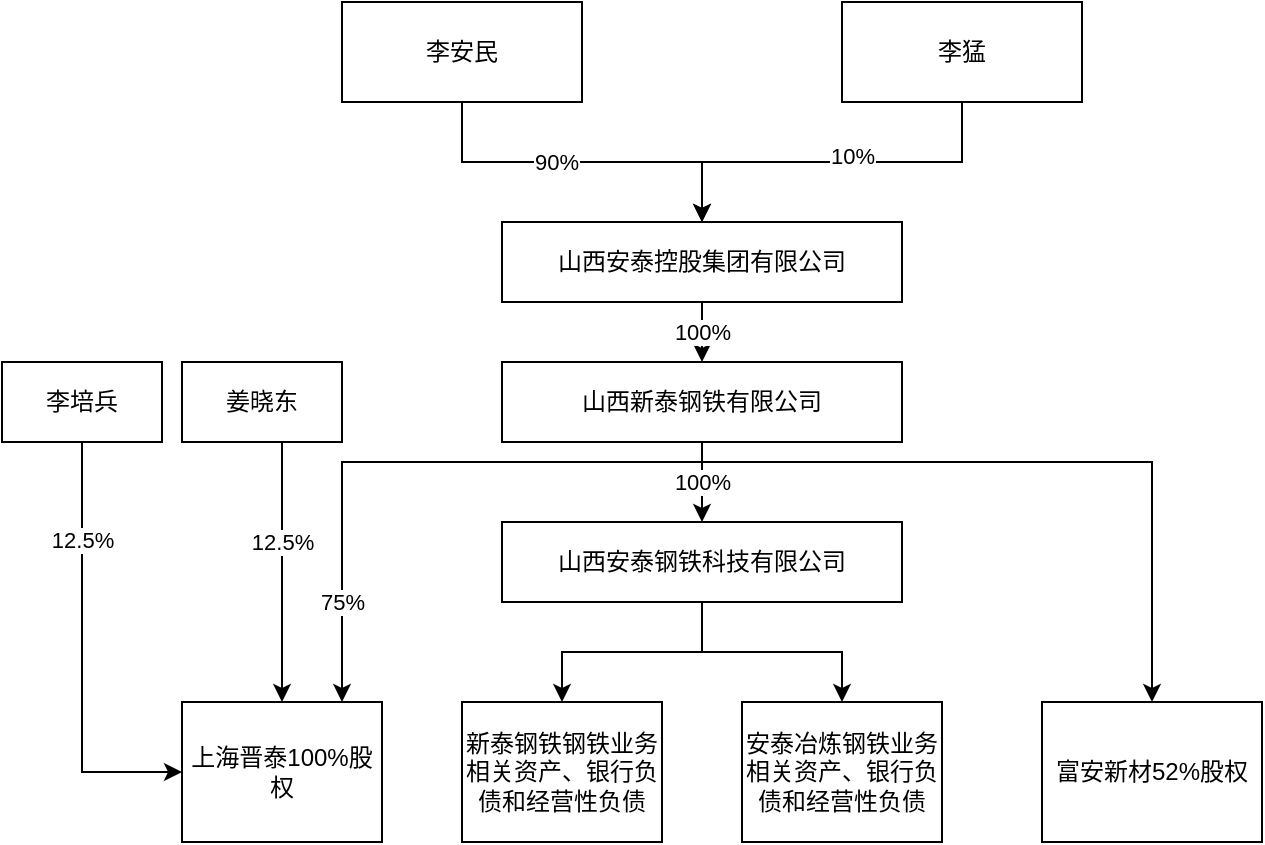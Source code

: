 <mxfile version="14.8.5" type="github">
  <diagram id="V-6m_NwFq4gXoD0rBfcP" name="第 1 页">
    <mxGraphModel dx="782" dy="482" grid="1" gridSize="10" guides="1" tooltips="1" connect="1" arrows="1" fold="1" page="1" pageScale="1" pageWidth="827" pageHeight="1169" math="0" shadow="0">
      <root>
        <mxCell id="0" />
        <mxCell id="1" parent="0" />
        <mxCell id="fyVdFYr6qyUAHVgFFjLC-9" style="edgeStyle=orthogonalEdgeStyle;rounded=0;orthogonalLoop=1;jettySize=auto;html=1;" parent="1" source="fyVdFYr6qyUAHVgFFjLC-1" target="fyVdFYr6qyUAHVgFFjLC-3" edge="1">
          <mxGeometry relative="1" as="geometry">
            <Array as="points">
              <mxPoint x="250" y="120" />
              <mxPoint x="370" y="120" />
            </Array>
          </mxGeometry>
        </mxCell>
        <mxCell id="fyVdFYr6qyUAHVgFFjLC-16" value="90%" style="edgeLabel;html=1;align=center;verticalAlign=middle;resizable=0;points=[];" parent="fyVdFYr6qyUAHVgFFjLC-9" vertex="1" connectable="0">
          <mxGeometry x="-0.316" relative="1" as="geometry">
            <mxPoint x="15" as="offset" />
          </mxGeometry>
        </mxCell>
        <mxCell id="fyVdFYr6qyUAHVgFFjLC-1" value="李安民" style="rounded=0;whiteSpace=wrap;html=1;" parent="1" vertex="1">
          <mxGeometry x="190" y="40" width="120" height="50" as="geometry" />
        </mxCell>
        <mxCell id="fyVdFYr6qyUAHVgFFjLC-10" style="edgeStyle=orthogonalEdgeStyle;rounded=0;orthogonalLoop=1;jettySize=auto;html=1;entryX=0.5;entryY=0;entryDx=0;entryDy=0;" parent="1" source="fyVdFYr6qyUAHVgFFjLC-2" target="fyVdFYr6qyUAHVgFFjLC-3" edge="1">
          <mxGeometry relative="1" as="geometry">
            <Array as="points">
              <mxPoint x="500" y="120" />
              <mxPoint x="370" y="120" />
            </Array>
          </mxGeometry>
        </mxCell>
        <mxCell id="fyVdFYr6qyUAHVgFFjLC-17" value="10%" style="edgeLabel;html=1;align=center;verticalAlign=middle;resizable=0;points=[];" parent="fyVdFYr6qyUAHVgFFjLC-10" vertex="1" connectable="0">
          <mxGeometry x="0.01" y="-3" relative="1" as="geometry">
            <mxPoint x="11" as="offset" />
          </mxGeometry>
        </mxCell>
        <mxCell id="fyVdFYr6qyUAHVgFFjLC-2" value="李猛" style="rounded=0;whiteSpace=wrap;html=1;" parent="1" vertex="1">
          <mxGeometry x="440" y="40" width="120" height="50" as="geometry" />
        </mxCell>
        <mxCell id="sO1tLJxpwsdW4ACIzt9C-2" value="100%" style="edgeStyle=orthogonalEdgeStyle;rounded=0;orthogonalLoop=1;jettySize=auto;html=1;" parent="1" source="fyVdFYr6qyUAHVgFFjLC-3" target="sO1tLJxpwsdW4ACIzt9C-1" edge="1">
          <mxGeometry relative="1" as="geometry" />
        </mxCell>
        <mxCell id="fyVdFYr6qyUAHVgFFjLC-3" value="山西安泰控股集团有限公司" style="rounded=0;whiteSpace=wrap;html=1;" parent="1" vertex="1">
          <mxGeometry x="270" y="150" width="200" height="40" as="geometry" />
        </mxCell>
        <mxCell id="ZOFl13IyWraW6XElIylR-2" style="edgeStyle=orthogonalEdgeStyle;rounded=0;orthogonalLoop=1;jettySize=auto;html=1;entryX=0.5;entryY=0;entryDx=0;entryDy=0;" parent="1" source="fyVdFYr6qyUAHVgFFjLC-4" target="fyVdFYr6qyUAHVgFFjLC-7" edge="1">
          <mxGeometry relative="1" as="geometry" />
        </mxCell>
        <mxCell id="1AelOA58KQmOz5EdAIKz-3" style="edgeStyle=orthogonalEdgeStyle;rounded=0;orthogonalLoop=1;jettySize=auto;html=1;" edge="1" parent="1" source="fyVdFYr6qyUAHVgFFjLC-4" target="fyVdFYr6qyUAHVgFFjLC-5">
          <mxGeometry relative="1" as="geometry" />
        </mxCell>
        <mxCell id="fyVdFYr6qyUAHVgFFjLC-4" value="山西安泰钢铁科技有限公司" style="rounded=0;whiteSpace=wrap;html=1;" parent="1" vertex="1">
          <mxGeometry x="270" y="300" width="200" height="40" as="geometry" />
        </mxCell>
        <mxCell id="fyVdFYr6qyUAHVgFFjLC-5" value="新泰钢铁钢铁业务相关资产、银行负债和经营性负债" style="rounded=0;whiteSpace=wrap;html=1;" parent="1" vertex="1">
          <mxGeometry x="250" y="390" width="100" height="70" as="geometry" />
        </mxCell>
        <mxCell id="fyVdFYr6qyUAHVgFFjLC-7" value="安泰冶炼钢铁业务相关资产、银行负债和经营性负债" style="rounded=0;whiteSpace=wrap;html=1;" parent="1" vertex="1">
          <mxGeometry x="390" y="390" width="100" height="70" as="geometry" />
        </mxCell>
        <mxCell id="fyVdFYr6qyUAHVgFFjLC-8" value="富安新材52%股权" style="rounded=0;whiteSpace=wrap;html=1;" parent="1" vertex="1">
          <mxGeometry x="540" y="390" width="110" height="70" as="geometry" />
        </mxCell>
        <mxCell id="sO1tLJxpwsdW4ACIzt9C-3" value="100%" style="edgeStyle=orthogonalEdgeStyle;rounded=0;orthogonalLoop=1;jettySize=auto;html=1;" parent="1" source="sO1tLJxpwsdW4ACIzt9C-1" target="fyVdFYr6qyUAHVgFFjLC-4" edge="1">
          <mxGeometry relative="1" as="geometry" />
        </mxCell>
        <mxCell id="1AelOA58KQmOz5EdAIKz-1" style="edgeStyle=orthogonalEdgeStyle;rounded=0;orthogonalLoop=1;jettySize=auto;html=1;entryX=0.5;entryY=0;entryDx=0;entryDy=0;" edge="1" parent="1" source="sO1tLJxpwsdW4ACIzt9C-1" target="fyVdFYr6qyUAHVgFFjLC-8">
          <mxGeometry relative="1" as="geometry">
            <Array as="points">
              <mxPoint x="370" y="270" />
              <mxPoint x="595" y="270" />
            </Array>
          </mxGeometry>
        </mxCell>
        <mxCell id="1AelOA58KQmOz5EdAIKz-2" style="edgeStyle=orthogonalEdgeStyle;rounded=0;orthogonalLoop=1;jettySize=auto;html=1;" edge="1" parent="1" source="sO1tLJxpwsdW4ACIzt9C-1" target="QYJpgiB3iLfZ49pySutd-2">
          <mxGeometry relative="1" as="geometry">
            <Array as="points">
              <mxPoint x="370" y="270" />
              <mxPoint x="190" y="270" />
            </Array>
          </mxGeometry>
        </mxCell>
        <mxCell id="1AelOA58KQmOz5EdAIKz-10" value="75%" style="edgeLabel;html=1;align=center;verticalAlign=middle;resizable=0;points=[];" vertex="1" connectable="0" parent="1AelOA58KQmOz5EdAIKz-2">
          <mxGeometry x="0.465" relative="1" as="geometry">
            <mxPoint y="33" as="offset" />
          </mxGeometry>
        </mxCell>
        <mxCell id="sO1tLJxpwsdW4ACIzt9C-1" value="山西新泰钢铁有限公司" style="rounded=0;whiteSpace=wrap;html=1;" parent="1" vertex="1">
          <mxGeometry x="270" y="220" width="200" height="40" as="geometry" />
        </mxCell>
        <mxCell id="QYJpgiB3iLfZ49pySutd-2" value="上海晋泰100%股权" style="rounded=0;whiteSpace=wrap;html=1;" parent="1" vertex="1">
          <mxGeometry x="110" y="390" width="100" height="70" as="geometry" />
        </mxCell>
        <mxCell id="1AelOA58KQmOz5EdAIKz-7" style="edgeStyle=orthogonalEdgeStyle;rounded=0;orthogonalLoop=1;jettySize=auto;html=1;entryX=0;entryY=0.5;entryDx=0;entryDy=0;" edge="1" parent="1" source="1AelOA58KQmOz5EdAIKz-4" target="QYJpgiB3iLfZ49pySutd-2">
          <mxGeometry relative="1" as="geometry">
            <Array as="points">
              <mxPoint x="60" y="425" />
            </Array>
          </mxGeometry>
        </mxCell>
        <mxCell id="1AelOA58KQmOz5EdAIKz-12" value="12.5%" style="edgeLabel;html=1;align=center;verticalAlign=middle;resizable=0;points=[];" vertex="1" connectable="0" parent="1AelOA58KQmOz5EdAIKz-7">
          <mxGeometry x="-0.544" y="-1" relative="1" as="geometry">
            <mxPoint x="1" as="offset" />
          </mxGeometry>
        </mxCell>
        <mxCell id="1AelOA58KQmOz5EdAIKz-4" value="李培兵" style="rounded=0;whiteSpace=wrap;html=1;" vertex="1" parent="1">
          <mxGeometry x="20" y="220" width="80" height="40" as="geometry" />
        </mxCell>
        <mxCell id="1AelOA58KQmOz5EdAIKz-9" style="edgeStyle=orthogonalEdgeStyle;rounded=0;orthogonalLoop=1;jettySize=auto;html=1;" edge="1" parent="1" source="1AelOA58KQmOz5EdAIKz-5" target="QYJpgiB3iLfZ49pySutd-2">
          <mxGeometry relative="1" as="geometry">
            <Array as="points">
              <mxPoint x="160" y="270" />
              <mxPoint x="160" y="270" />
            </Array>
          </mxGeometry>
        </mxCell>
        <mxCell id="1AelOA58KQmOz5EdAIKz-11" value="12.5%" style="edgeLabel;html=1;align=center;verticalAlign=middle;resizable=0;points=[];" vertex="1" connectable="0" parent="1AelOA58KQmOz5EdAIKz-9">
          <mxGeometry x="-0.231" relative="1" as="geometry">
            <mxPoint as="offset" />
          </mxGeometry>
        </mxCell>
        <mxCell id="1AelOA58KQmOz5EdAIKz-5" value="姜晓东" style="rounded=0;whiteSpace=wrap;html=1;" vertex="1" parent="1">
          <mxGeometry x="110" y="220" width="80" height="40" as="geometry" />
        </mxCell>
      </root>
    </mxGraphModel>
  </diagram>
</mxfile>
